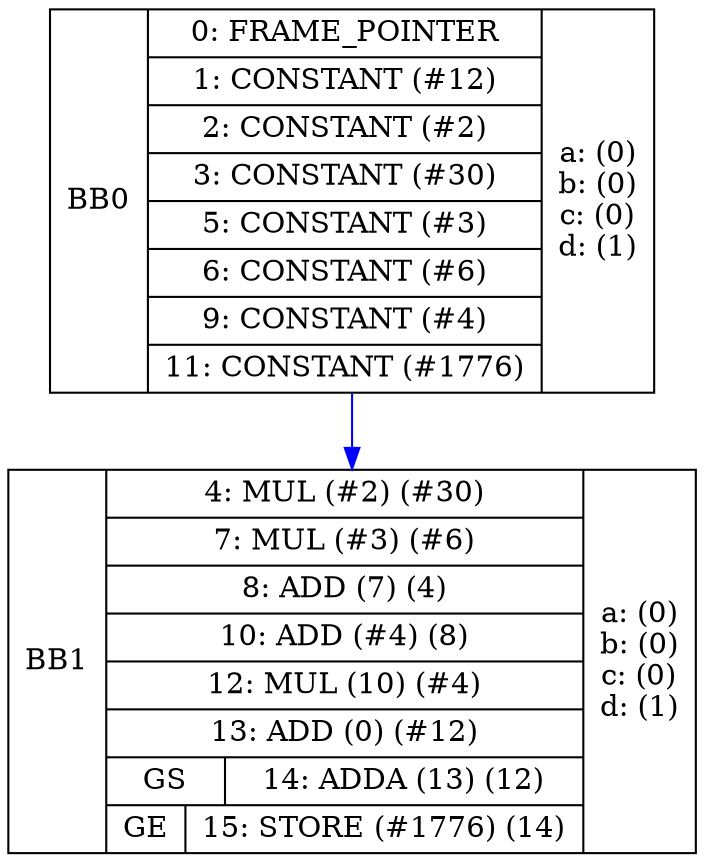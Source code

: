 digraph G {bb0[shape=record, label="<b>BB0 | {0: FRAME_POINTER|1: CONSTANT (#12)|2: CONSTANT (#2)|3: CONSTANT (#30)|5: CONSTANT (#3)|6: CONSTANT (#6)|9: CONSTANT (#4)|11: CONSTANT (#1776)} | a: (0)\nb: (0)\nc: (0)\nd: (1)\n"]bb1[shape=record, label="<b>BB1 | {4: MUL (#2)  (#30)|7: MUL (#3)  (#6)|8: ADD (7)  (4)|10: ADD (#4)  (8)|12: MUL (10)  (#4)|13: ADD (0)  (#12)|{ GS |14: ADDA (13)  (12)}|{ GE |15: STORE (#1776)  (14)}} | a: (0)\nb: (0)\nc: (0)\nd: (1)\n"]bb0:s -> bb1:n[color="blue"];}
